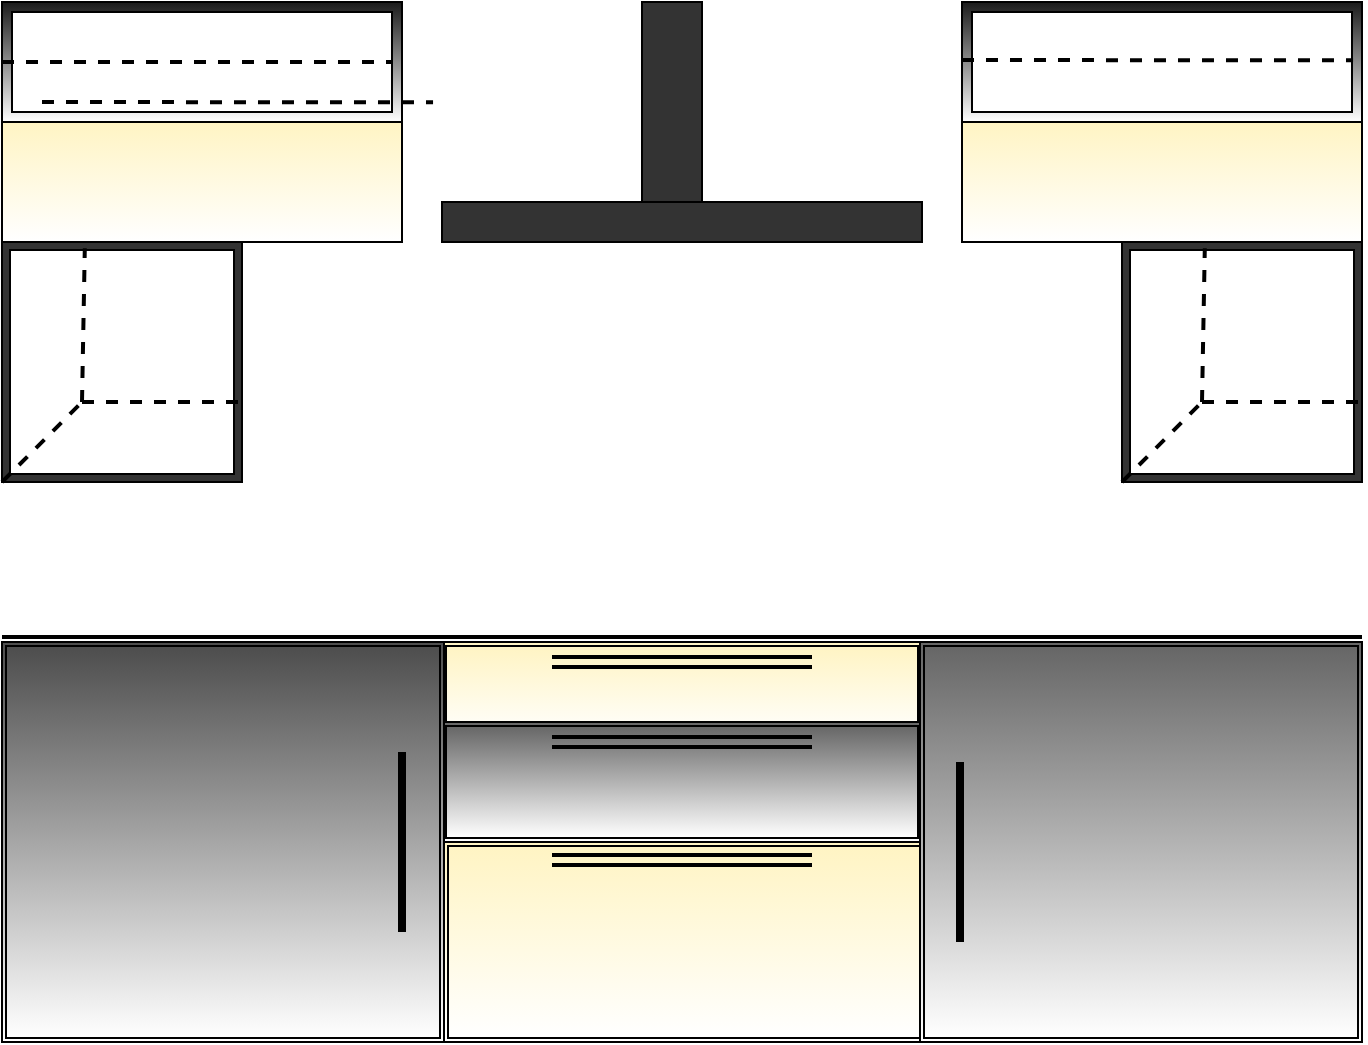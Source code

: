 <mxfile version="10.6.5" type="github"><diagram id="LInRblC_x-TTw-H_nBX5" name="Page-1"><mxGraphModel dx="1838" dy="551" grid="1" gridSize="10" guides="1" tooltips="1" connect="1" arrows="1" fold="1" page="1" pageScale="1" pageWidth="850" pageHeight="1100" math="0" shadow="0"><root><mxCell id="0"/><mxCell id="1" parent="0"/><mxCell id="HvklpY7-uKzAkNQjLUam-1" value="" style="rounded=0;whiteSpace=wrap;html=1;gradientColor=#ffffff;fillColor=#FFF4C3;" vertex="1" parent="1"><mxGeometry x="-150" y="180" width="200" height="60" as="geometry"/></mxCell><mxCell id="HvklpY7-uKzAkNQjLUam-2" value="" style="verticalLabelPosition=bottom;verticalAlign=top;html=1;shape=mxgraph.basic.frame;dx=5;fillColor=#1A1A1A;gradientColor=#ffffff;" vertex="1" parent="1"><mxGeometry x="-150" y="120" width="200" height="60" as="geometry"/></mxCell><mxCell id="HvklpY7-uKzAkNQjLUam-5" value="" style="rounded=0;whiteSpace=wrap;html=1;gradientColor=#ffffff;fillColor=#FFF4C3;" vertex="1" parent="1"><mxGeometry x="330" y="180" width="200" height="60" as="geometry"/></mxCell><mxCell id="HvklpY7-uKzAkNQjLUam-6" value="" style="verticalLabelPosition=bottom;verticalAlign=top;html=1;shape=mxgraph.basic.frame;dx=5;fillColor=#1A1A1A;gradientColor=#ffffff;" vertex="1" parent="1"><mxGeometry x="330" y="120" width="200" height="60" as="geometry"/></mxCell><mxCell id="HvklpY7-uKzAkNQjLUam-7" value="" style="rounded=0;whiteSpace=wrap;html=1;fillColor=#333333;gradientColor=none;" vertex="1" parent="1"><mxGeometry x="70" y="220" width="240" height="20" as="geometry"/></mxCell><mxCell id="HvklpY7-uKzAkNQjLUam-8" value="" style="rounded=0;whiteSpace=wrap;html=1;fillColor=#333333;gradientColor=none;" vertex="1" parent="1"><mxGeometry x="170" y="120" width="30" height="100" as="geometry"/></mxCell><mxCell id="HvklpY7-uKzAkNQjLUam-12" value="" style="verticalLabelPosition=bottom;verticalAlign=top;html=1;shape=mxgraph.basic.frame;dx=4;fillColor=#333333;gradientColor=none;" vertex="1" parent="1"><mxGeometry x="-150" y="240" width="120" height="120" as="geometry"/></mxCell><mxCell id="HvklpY7-uKzAkNQjLUam-34" value="" style="shape=crossbar;whiteSpace=wrap;html=1;rounded=1;fillColor=#333333;gradientColor=none;" vertex="1" parent="1"><mxGeometry x="80" y="490" width="190" height="20" as="geometry"/></mxCell><mxCell id="HvklpY7-uKzAkNQjLUam-45" value="" style="endArrow=none;dashed=1;html=1;strokeWidth=2;entryX=1;entryY=0.5;entryDx=-5;entryDy=0;entryPerimeter=0;" edge="1" parent="1" target="HvklpY7-uKzAkNQjLUam-2"><mxGeometry width="50" height="50" relative="1" as="geometry"><mxPoint x="-150" y="150" as="sourcePoint"/><mxPoint x="-40" y="150" as="targetPoint"/></mxGeometry></mxCell><mxCell id="HvklpY7-uKzAkNQjLUam-46" value="" style="endArrow=none;dashed=1;html=1;strokeWidth=2;entryX=1;entryY=0.5;entryDx=-5;entryDy=0;entryPerimeter=0;" edge="1" parent="1"><mxGeometry width="50" height="50" relative="1" as="geometry"><mxPoint x="330" y="149" as="sourcePoint"/><mxPoint x="525.529" y="149.176" as="targetPoint"/></mxGeometry></mxCell><mxCell id="HvklpY7-uKzAkNQjLUam-47" value="" style="shape=link;html=1;strokeWidth=2;" edge="1" parent="1"><mxGeometry width="50" height="50" relative="1" as="geometry"><mxPoint x="-150" y="440" as="sourcePoint"/><mxPoint x="530" y="440" as="targetPoint"/></mxGeometry></mxCell><mxCell id="HvklpY7-uKzAkNQjLUam-48" value="" style="shape=ext;double=1;rounded=0;whiteSpace=wrap;html=1;fillColor=#FFF4C3;gradientColor=#ffffff;" vertex="1" parent="1"><mxGeometry x="70" y="440" width="240" height="50" as="geometry"/></mxCell><mxCell id="HvklpY7-uKzAkNQjLUam-49" value="" style="endArrow=none;dashed=1;html=1;strokeWidth=2;entryX=1;entryY=0.5;entryDx=-5;entryDy=0;entryPerimeter=0;" edge="1" parent="1"><mxGeometry width="50" height="50" relative="1" as="geometry"><mxPoint x="-130" y="170" as="sourcePoint"/><mxPoint x="65.529" y="170.176" as="targetPoint"/></mxGeometry></mxCell><mxCell id="HvklpY7-uKzAkNQjLUam-50" value="" style="shape=ext;double=1;rounded=0;whiteSpace=wrap;html=1;fillColor=#666666;gradientColor=#ffffff;" vertex="1" parent="1"><mxGeometry x="70" y="480" width="240" height="60" as="geometry"/></mxCell><mxCell id="HvklpY7-uKzAkNQjLUam-53" value="" style="shape=ext;double=1;rounded=0;whiteSpace=wrap;html=1;fillColor=#FFF4C3;gradientColor=#ffffff;" vertex="1" parent="1"><mxGeometry x="71" y="540" width="240" height="100" as="geometry"/></mxCell><mxCell id="HvklpY7-uKzAkNQjLUam-54" value="" style="shape=ext;double=1;rounded=0;whiteSpace=wrap;html=1;fillColor=#666666;gradientColor=#ffffff;" vertex="1" parent="1"><mxGeometry x="309" y="440" width="221" height="200" as="geometry"/></mxCell><mxCell id="HvklpY7-uKzAkNQjLUam-55" value="" style="shape=ext;double=1;rounded=0;whiteSpace=wrap;html=1;fillColor=#4D4D4D;gradientColor=#ffffff;" vertex="1" parent="1"><mxGeometry x="-150" y="440" width="221" height="200" as="geometry"/></mxCell><mxCell id="HvklpY7-uKzAkNQjLUam-57" value="" style="endArrow=none;html=1;strokeWidth=4;" edge="1" parent="1"><mxGeometry width="50" height="50" relative="1" as="geometry"><mxPoint x="329" y="590" as="sourcePoint"/><mxPoint x="329" y="500" as="targetPoint"/></mxGeometry></mxCell><mxCell id="HvklpY7-uKzAkNQjLUam-58" value="" style="endArrow=none;html=1;strokeWidth=4;" edge="1" parent="1"><mxGeometry width="50" height="50" relative="1" as="geometry"><mxPoint x="50" y="585" as="sourcePoint"/><mxPoint x="50" y="495" as="targetPoint"/><Array as="points"><mxPoint x="50" y="560"/></Array></mxGeometry></mxCell><mxCell id="HvklpY7-uKzAkNQjLUam-60" value="" style="endArrow=none;dashed=1;html=1;strokeWidth=2;" edge="1" parent="1"><mxGeometry width="50" height="50" relative="1" as="geometry"><mxPoint x="-150" y="360" as="sourcePoint"/><mxPoint x="-110" y="320" as="targetPoint"/></mxGeometry></mxCell><mxCell id="HvklpY7-uKzAkNQjLUam-63" value="" style="endArrow=none;dashed=1;html=1;strokeWidth=2;entryX=0.345;entryY=0.026;entryDx=0;entryDy=0;entryPerimeter=0;" edge="1" parent="1" target="HvklpY7-uKzAkNQjLUam-12"><mxGeometry width="50" height="50" relative="1" as="geometry"><mxPoint x="-110" y="320" as="sourcePoint"/><mxPoint x="-110" y="260" as="targetPoint"/></mxGeometry></mxCell><mxCell id="HvklpY7-uKzAkNQjLUam-64" value="" style="endArrow=none;dashed=1;html=1;strokeWidth=2;" edge="1" parent="1"><mxGeometry width="50" height="50" relative="1" as="geometry"><mxPoint x="-110" y="320" as="sourcePoint"/><mxPoint x="-30" y="320" as="targetPoint"/></mxGeometry></mxCell><mxCell id="HvklpY7-uKzAkNQjLUam-76" value="" style="verticalLabelPosition=bottom;verticalAlign=top;html=1;shape=mxgraph.basic.frame;dx=4;fillColor=#333333;gradientColor=none;" vertex="1" parent="1"><mxGeometry x="410" y="240" width="120" height="120" as="geometry"/></mxCell><mxCell id="HvklpY7-uKzAkNQjLUam-77" value="" style="endArrow=none;dashed=1;html=1;strokeWidth=2;" edge="1" parent="1"><mxGeometry width="50" height="50" relative="1" as="geometry"><mxPoint x="410" y="360" as="sourcePoint"/><mxPoint x="450" y="320" as="targetPoint"/></mxGeometry></mxCell><mxCell id="HvklpY7-uKzAkNQjLUam-78" value="" style="endArrow=none;dashed=1;html=1;strokeWidth=2;entryX=0.345;entryY=0.026;entryDx=0;entryDy=0;entryPerimeter=0;" edge="1" target="HvklpY7-uKzAkNQjLUam-76" parent="1"><mxGeometry width="50" height="50" relative="1" as="geometry"><mxPoint x="450" y="320" as="sourcePoint"/><mxPoint x="450" y="260" as="targetPoint"/></mxGeometry></mxCell><mxCell id="HvklpY7-uKzAkNQjLUam-79" value="" style="endArrow=none;dashed=1;html=1;strokeWidth=2;" edge="1" parent="1"><mxGeometry width="50" height="50" relative="1" as="geometry"><mxPoint x="450" y="320" as="sourcePoint"/><mxPoint x="530" y="320" as="targetPoint"/></mxGeometry></mxCell><mxCell id="HvklpY7-uKzAkNQjLUam-83" value="" style="shape=link;html=1;strokeWidth=2;" edge="1" parent="1"><mxGeometry width="50" height="50" relative="1" as="geometry"><mxPoint x="125" y="450" as="sourcePoint"/><mxPoint x="255" y="450" as="targetPoint"/></mxGeometry></mxCell><mxCell id="HvklpY7-uKzAkNQjLUam-84" value="" style="shape=link;html=1;strokeWidth=2;" edge="1" parent="1"><mxGeometry width="50" height="50" relative="1" as="geometry"><mxPoint x="125" y="490" as="sourcePoint"/><mxPoint x="255" y="490" as="targetPoint"/></mxGeometry></mxCell><mxCell id="HvklpY7-uKzAkNQjLUam-85" value="" style="shape=link;html=1;strokeWidth=2;" edge="1" parent="1"><mxGeometry width="50" height="50" relative="1" as="geometry"><mxPoint x="125" y="549" as="sourcePoint"/><mxPoint x="255" y="549" as="targetPoint"/></mxGeometry></mxCell></root></mxGraphModel></diagram></mxfile>